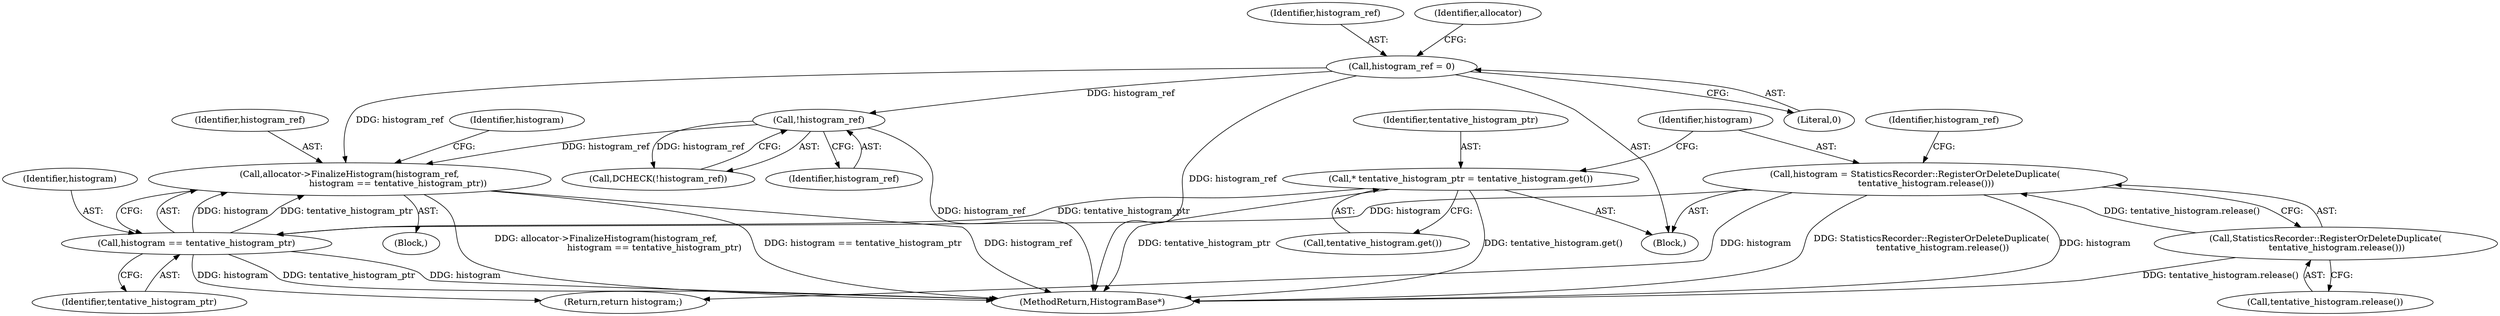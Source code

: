 digraph "0_Chrome_03c2e97746a2c471ae136b0c669f8d0c033fe168@API" {
"1000197" [label="(Call,allocator->FinalizeHistogram(histogram_ref,\n                                   histogram == tentative_histogram_ptr))"];
"1000143" [label="(Call,histogram_ref = 0)"];
"1000170" [label="(Call,!histogram_ref)"];
"1000199" [label="(Call,histogram == tentative_histogram_ptr)"];
"1000190" [label="(Call,histogram = StatisticsRecorder::RegisterOrDeleteDuplicate(\n        tentative_histogram.release()))"];
"1000192" [label="(Call,StatisticsRecorder::RegisterOrDeleteDuplicate(\n        tentative_histogram.release()))"];
"1000187" [label="(Call,* tentative_histogram_ptr = tentative_histogram.get())"];
"1000189" [label="(Call,tentative_histogram.get())"];
"1000204" [label="(Identifier,histogram)"];
"1000170" [label="(Call,!histogram_ref)"];
"1000199" [label="(Call,histogram == tentative_histogram_ptr)"];
"1000145" [label="(Literal,0)"];
"1000197" [label="(Call,allocator->FinalizeHistogram(histogram_ref,\n                                   histogram == tentative_histogram_ptr))"];
"1000144" [label="(Identifier,histogram_ref)"];
"1000196" [label="(Block,)"];
"1000240" [label="(MethodReturn,HistogramBase*)"];
"1000193" [label="(Call,tentative_histogram.release())"];
"1000191" [label="(Identifier,histogram)"];
"1000190" [label="(Call,histogram = StatisticsRecorder::RegisterOrDeleteDuplicate(\n        tentative_histogram.release()))"];
"1000187" [label="(Call,* tentative_histogram_ptr = tentative_histogram.get())"];
"1000112" [label="(Block,)"];
"1000200" [label="(Identifier,histogram)"];
"1000149" [label="(Identifier,allocator)"];
"1000238" [label="(Return,return histogram;)"];
"1000198" [label="(Identifier,histogram_ref)"];
"1000192" [label="(Call,StatisticsRecorder::RegisterOrDeleteDuplicate(\n        tentative_histogram.release()))"];
"1000195" [label="(Identifier,histogram_ref)"];
"1000201" [label="(Identifier,tentative_histogram_ptr)"];
"1000171" [label="(Identifier,histogram_ref)"];
"1000169" [label="(Call,DCHECK(!histogram_ref))"];
"1000143" [label="(Call,histogram_ref = 0)"];
"1000188" [label="(Identifier,tentative_histogram_ptr)"];
"1000197" -> "1000196"  [label="AST: "];
"1000197" -> "1000199"  [label="CFG: "];
"1000198" -> "1000197"  [label="AST: "];
"1000199" -> "1000197"  [label="AST: "];
"1000204" -> "1000197"  [label="CFG: "];
"1000197" -> "1000240"  [label="DDG: allocator->FinalizeHistogram(histogram_ref,\n                                   histogram == tentative_histogram_ptr)"];
"1000197" -> "1000240"  [label="DDG: histogram == tentative_histogram_ptr"];
"1000197" -> "1000240"  [label="DDG: histogram_ref"];
"1000143" -> "1000197"  [label="DDG: histogram_ref"];
"1000170" -> "1000197"  [label="DDG: histogram_ref"];
"1000199" -> "1000197"  [label="DDG: histogram"];
"1000199" -> "1000197"  [label="DDG: tentative_histogram_ptr"];
"1000143" -> "1000112"  [label="AST: "];
"1000143" -> "1000145"  [label="CFG: "];
"1000144" -> "1000143"  [label="AST: "];
"1000145" -> "1000143"  [label="AST: "];
"1000149" -> "1000143"  [label="CFG: "];
"1000143" -> "1000240"  [label="DDG: histogram_ref"];
"1000143" -> "1000170"  [label="DDG: histogram_ref"];
"1000170" -> "1000169"  [label="AST: "];
"1000170" -> "1000171"  [label="CFG: "];
"1000171" -> "1000170"  [label="AST: "];
"1000169" -> "1000170"  [label="CFG: "];
"1000170" -> "1000240"  [label="DDG: histogram_ref"];
"1000170" -> "1000169"  [label="DDG: histogram_ref"];
"1000199" -> "1000201"  [label="CFG: "];
"1000200" -> "1000199"  [label="AST: "];
"1000201" -> "1000199"  [label="AST: "];
"1000199" -> "1000240"  [label="DDG: tentative_histogram_ptr"];
"1000199" -> "1000240"  [label="DDG: histogram"];
"1000190" -> "1000199"  [label="DDG: histogram"];
"1000187" -> "1000199"  [label="DDG: tentative_histogram_ptr"];
"1000199" -> "1000238"  [label="DDG: histogram"];
"1000190" -> "1000112"  [label="AST: "];
"1000190" -> "1000192"  [label="CFG: "];
"1000191" -> "1000190"  [label="AST: "];
"1000192" -> "1000190"  [label="AST: "];
"1000195" -> "1000190"  [label="CFG: "];
"1000190" -> "1000240"  [label="DDG: histogram"];
"1000190" -> "1000240"  [label="DDG: StatisticsRecorder::RegisterOrDeleteDuplicate(\n        tentative_histogram.release())"];
"1000192" -> "1000190"  [label="DDG: tentative_histogram.release()"];
"1000190" -> "1000238"  [label="DDG: histogram"];
"1000192" -> "1000193"  [label="CFG: "];
"1000193" -> "1000192"  [label="AST: "];
"1000192" -> "1000240"  [label="DDG: tentative_histogram.release()"];
"1000187" -> "1000112"  [label="AST: "];
"1000187" -> "1000189"  [label="CFG: "];
"1000188" -> "1000187"  [label="AST: "];
"1000189" -> "1000187"  [label="AST: "];
"1000191" -> "1000187"  [label="CFG: "];
"1000187" -> "1000240"  [label="DDG: tentative_histogram_ptr"];
"1000187" -> "1000240"  [label="DDG: tentative_histogram.get()"];
}
